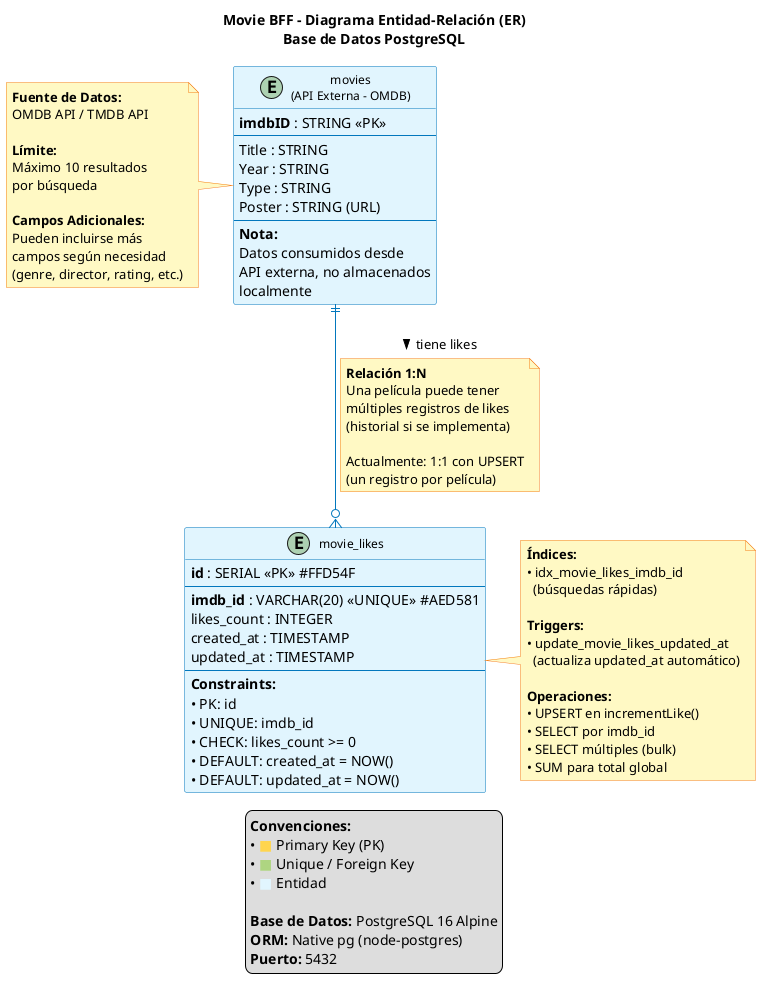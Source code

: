 @startuml database-er-diagram
!define ENTITY_COLOR #E1F5FE
!define PK_COLOR #FFD54F
!define FK_COLOR #AED581

title Movie BFF - Diagrama Entidad-Relación (ER)\nBase de Datos PostgreSQL

' Configuración del estilo
skinparam class {
    BackgroundColor ENTITY_COLOR
    BorderColor #0277BD
    ArrowColor #0277BD
    FontName Arial
    FontSize 12
}

skinparam note {
    BackgroundColor #FFF9C4
    BorderColor #F57F17
}

' ====================================
' ENTIDAD: movie_likes
' ====================================
entity "movie_likes" as movie_likes {
    **id** : SERIAL <<PK>> #FFD54F
    --
    **imdb_id** : VARCHAR(20) <<UNIQUE>> #AED581
    likes_count : INTEGER
    created_at : TIMESTAMP
    updated_at : TIMESTAMP
    --
    **Constraints:**
    • PK: id
    • UNIQUE: imdb_id
    • CHECK: likes_count >= 0
    • DEFAULT: created_at = NOW()
    • DEFAULT: updated_at = NOW()
}

' ====================================
' ENTIDAD: movies (API Externa - OMDB)
' ====================================
entity "movies\n(API Externa - OMDB)" as movies {
    **imdbID** : STRING <<PK>>
    --
    Title : STRING
    Year : STRING
    Type : STRING
    Poster : STRING (URL)
    --
    **Nota:** 
    Datos consumidos desde
    API externa, no almacenados
    localmente
}

' ====================================
' RELACIÓN
' ====================================
movies ||--o{ movie_likes : "tiene likes >"
note on link
    **Relación 1:N**
    Una película puede tener
    múltiples registros de likes
    (historial si se implementa)
    
    Actualmente: 1:1 con UPSERT
    (un registro por película)
end note

' ====================================
' NOTAS ADICIONALES
' ====================================
note right of movie_likes
    **Índices:**
    • idx_movie_likes_imdb_id
      (búsquedas rápidas)
    
    **Triggers:**
    • update_movie_likes_updated_at
      (actualiza updated_at automático)
    
    **Operaciones:**
    • UPSERT en incrementLike()
    • SELECT por imdb_id
    • SELECT múltiples (bulk)
    • SUM para total global
end note

note left of movies
    **Fuente de Datos:**
    OMDB API / TMDB API
    
    **Límite:**
    Máximo 10 resultados
    por búsqueda
    
    **Campos Adicionales:**
    Pueden incluirse más
    campos según necesidad
    (genre, director, rating, etc.)
end note

' ====================================
' LEYENDA
' ====================================
legend bottom
    **Convenciones:**
    • <color:#FFD54F>■</color> Primary Key (PK)
    • <color:#AED581>■</color> Unique / Foreign Key
    • <color:#E1F5FE>■</color> Entidad
    
    **Base de Datos:** PostgreSQL 16 Alpine
    **ORM:** Native pg (node-postgres)
    **Puerto:** 5432
end legend

@enduml
